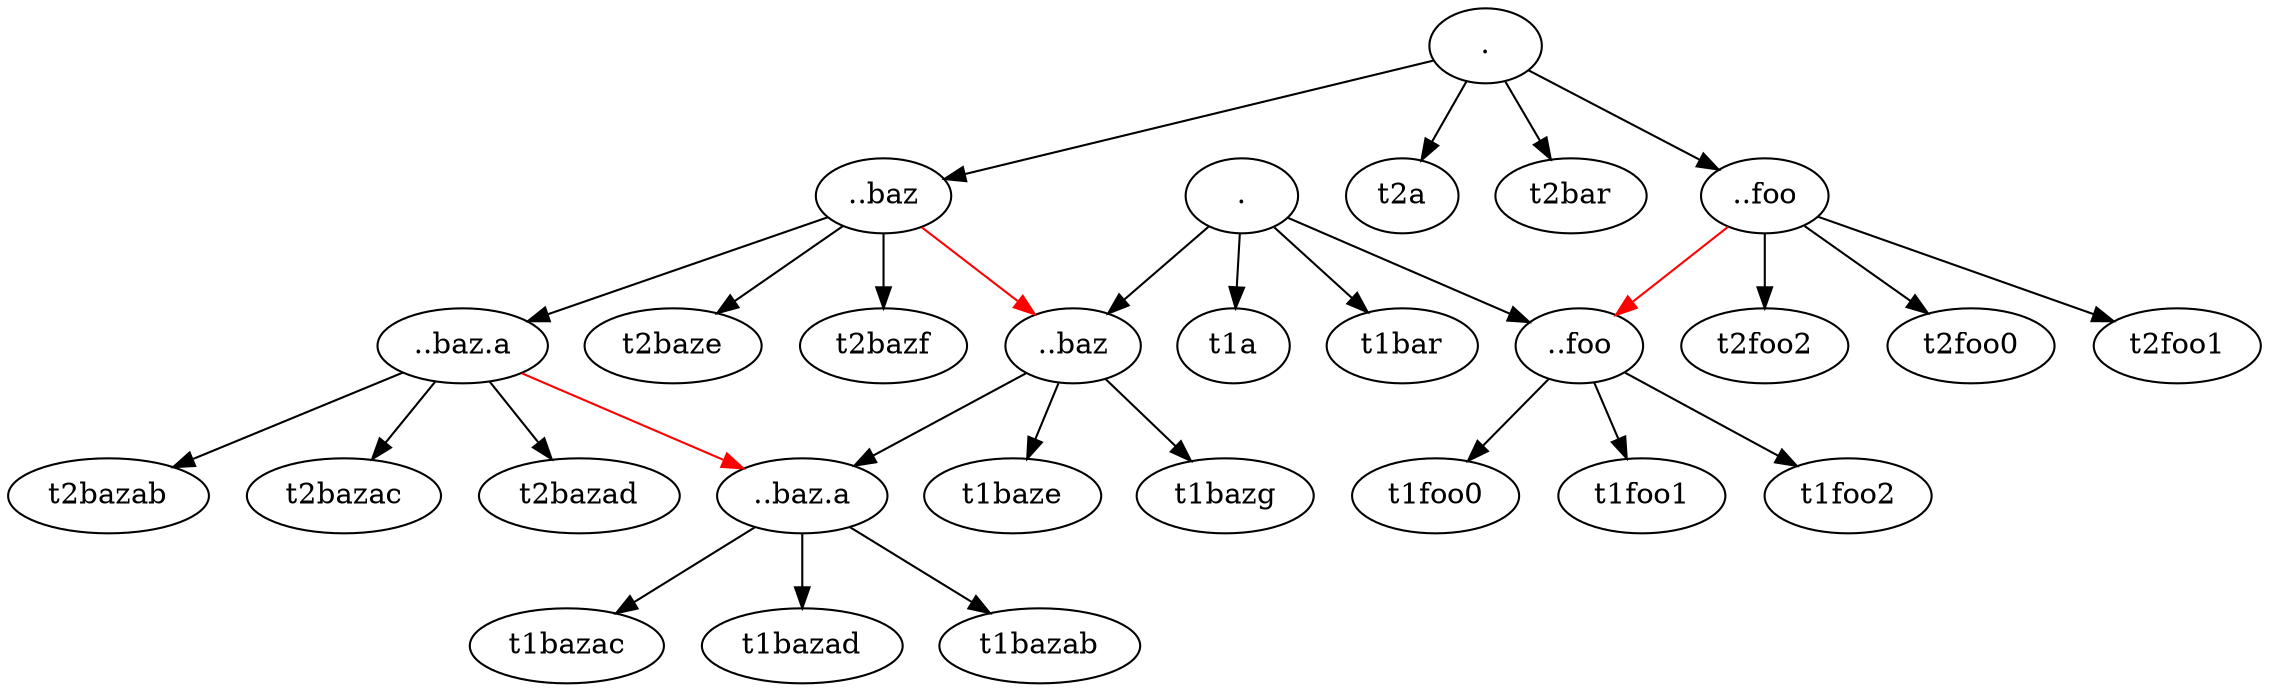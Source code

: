 digraph {
  subgraph t1 {
    t1 [label=".", tooltip="weight: 58"];
    t1 -> t1baz;
    t1 -> t1foo;
    t1 -> t1a;
    t1 -> t1bar;
    t1baz [label="..baz", tooltip="weight: 45"];
    t1baz -> t1baza;
    t1baz -> t1baze;
    t1baz -> t1bazg;
    t1baza [label="..baz.a", tooltip="weight: 25"];
    t1baza -> t1bazac;
    t1baza -> t1bazad;
    t1baza -> t1bazab;
    t1foo [label="..foo", tooltip="weight: 4"];
    t1foo -> t1foo0;
    t1foo -> t1foo1;
    t1foo -> t1foo2;
  }
  subgraph t2 {
    t2 [label=".", tooltip="weight: 76"];
    t2 -> t2a;
    t2 -> t2bar;
    t2 -> t2baz;
    t2 -> t2foo;
    t2baz [label="..baz", tooltip="weight: 64"];
    t2baz -> t2baze;
    t2baz -> t2bazf;
    t2baz -> t2baza;
    t2baza [label="..baz.a", tooltip="weight: 25"];
    t2baza -> t2bazab;
    t2baza -> t2bazac;
    t2baza -> t2bazad;
    t2foo [label="..foo", tooltip="weight: 4"];
    t2foo -> t2foo2;
    t2foo -> t2foo0;
    t2foo -> t2foo1;
  }
    t2baz -> t1baz[color=red,penwidth=1.0];
    t2baza -> t1baza[color=red,penwidth=1.0];
    t2foo -> t1foo[color=red,penwidth=1.0];
}
